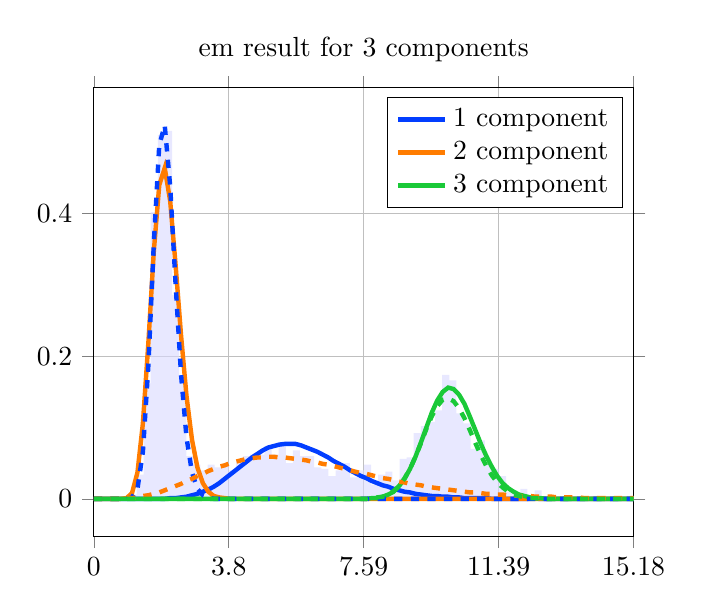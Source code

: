 \begin{tikzpicture}
\begin{axis}[title={em result for 3 components}, yticklabel style={/pgf/number format/fixed,
            /pgf/number format/precision=3}, grid={major}, yminorgrids={true}, tick align={outside}, xtick={0.0,3.796,7.592,11.387,15.183}, xmin={0.0}, xmax={15.183}, scaled y ticks={false}]
    \addplot[ybar interval, fill={blue!15}, forget plot, opacity={0.6}, draw={none}, bar width={5.0e-6}]
        table[row sep={\\}]
        {
            \\
            1.0  0.006  \\
            1.2  0.034  \\
            1.4  0.162  \\
            1.6  0.402  \\
            1.8  0.51  \\
            2.0  0.516  \\
            2.2  0.286  \\
            2.4  0.17  \\
            2.6  0.06  \\
            2.8  0.048  \\
            3.0  0.04  \\
            3.2  0.048  \\
            3.4  0.044  \\
            3.6  0.048  \\
            3.8  0.04  \\
            4.0  0.054  \\
            4.2  0.06  \\
            4.4  0.062  \\
            4.6  0.062  \\
            4.8  0.074  \\
            5.0  0.062  \\
            5.2  0.08  \\
            5.4  0.05  \\
            5.6  0.068  \\
            5.8  0.06  \\
            6.0  0.06  \\
            6.2  0.044  \\
            6.4  0.042  \\
            6.6  0.032  \\
            6.8  0.04  \\
            7.0  0.05  \\
            7.2  0.03  \\
            7.4  0.04  \\
            7.6  0.048  \\
            7.8  0.02  \\
            8.0  0.034  \\
            8.2  0.038  \\
            8.4  0.026  \\
            8.6  0.056  \\
            8.8  0.058  \\
            9.0  0.092  \\
            9.2  0.102  \\
            9.4  0.108  \\
            9.6  0.124  \\
            9.8  0.174  \\
            10.0  0.166  \\
            10.2  0.12  \\
            10.4  0.106  \\
            10.6  0.07  \\
            10.8  0.082  \\
            11.0  0.05  \\
            11.2  0.042  \\
            11.4  0.032  \\
            11.6  0.01  \\
            11.8  0.008  \\
            12.0  0.014  \\
            12.2  0.006  \\
            12.4  0.012  \\
            12.6  0.0  \\
            12.8  0.004  \\
            13.0  0.0  \\
            13.2  0.0  \\
            13.4  0.0  \\
            13.6  0.002  \\
            13.8  0.002  \\
            14.0  0.004  \\
            14.2  0.0  \\
            14.4  0.002  \\
            14.6  0.0  \\
            14.8  0.0  \\
            15.0  0.004  \\
            15.2  0.0  \\
        }
        ;
    \addplot[style={{ultra thick}}, color={rgb,1:red,0.008;green,0.243;blue,1.0}]
        table[row sep={\\}]
        {
            \\
            0.0  0.0  \\
            0.153  5.123e-19  \\
            0.307  1.278e-14  \\
            0.46  3.992e-12  \\
            0.613  2.076e-10  \\
            0.767  4.04e-9  \\
            0.92  4.225e-8  \\
            1.074  2.877e-7  \\
            1.227  1.431e-6  \\
            1.38  5.602e-6  \\
            1.534  1.815e-5  \\
            1.687  5.045e-5  \\
            1.84  0.0  \\
            1.994  0.0  \\
            2.147  0.001  \\
            2.3  0.001  \\
            2.454  0.002  \\
            2.607  0.003  \\
            2.761  0.005  \\
            2.914  0.007  \\
            3.067  0.01  \\
            3.221  0.013  \\
            3.374  0.017  \\
            3.527  0.022  \\
            3.681  0.028  \\
            3.834  0.034  \\
            3.988  0.04  \\
            4.141  0.046  \\
            4.294  0.052  \\
            4.448  0.058  \\
            4.601  0.063  \\
            4.754  0.068  \\
            4.908  0.072  \\
            5.061  0.074  \\
            5.214  0.076  \\
            5.368  0.077  \\
            5.521  0.077  \\
            5.675  0.077  \\
            5.828  0.075  \\
            5.981  0.072  \\
            6.135  0.069  \\
            6.288  0.066  \\
            6.441  0.062  \\
            6.595  0.058  \\
            6.748  0.053  \\
            6.901  0.049  \\
            7.055  0.045  \\
            7.208  0.04  \\
            7.362  0.036  \\
            7.515  0.032  \\
            7.668  0.029  \\
            7.822  0.025  \\
            7.975  0.022  \\
            8.128  0.019  \\
            8.282  0.017  \\
            8.435  0.014  \\
            8.588  0.012  \\
            8.742  0.01  \\
            8.895  0.009  \\
            9.049  0.007  \\
            9.202  0.006  \\
            9.355  0.005  \\
            9.509  0.004  \\
            9.662  0.004  \\
            9.815  0.003  \\
            9.969  0.003  \\
            10.122  0.002  \\
            10.276  0.002  \\
            10.429  0.001  \\
            10.582  0.001  \\
            10.736  0.001  \\
            10.889  0.001  \\
            11.042  0.001  \\
            11.196  0.0  \\
            11.349  0.0  \\
            11.502  0.0  \\
            11.656  0.0  \\
            11.809  0.0  \\
            11.963  0.0  \\
            12.116  0.0  \\
            12.269  9.537e-5  \\
            12.423  7.506e-5  \\
            12.576  5.894e-5  \\
            12.729  4.618e-5  \\
            12.883  3.61e-5  \\
            13.036  2.816e-5  \\
            13.189  2.192e-5  \\
            13.343  1.703e-5  \\
            13.496  1.32e-5  \\
            13.65  1.021e-5  \\
            13.803  7.888e-6  \\
            13.956  6.08e-6  \\
            14.11  4.678e-6  \\
            14.263  3.593e-6  \\
            14.416  2.754e-6  \\
            14.57  2.108e-6  \\
            14.723  1.61e-6  \\
            14.876  1.228e-6  \\
            15.03  9.355e-7  \\
            15.183  7.113e-7  \\
        }
        ;
    \addlegendentry {1 component}
    \addplot[style={{ultra thick}}, color={rgb,1:red,1.0;green,0.486;blue,0.0}]
        table[row sep={\\}]
        {
            \\
            0.0  0.0  \\
            0.153  7.688e-20  \\
            0.307  9.547e-13  \\
            0.46  5.702e-9  \\
            0.613  1.492e-6  \\
            0.767  7.035e-5  \\
            0.92  0.001  \\
            1.074  0.008  \\
            1.227  0.037  \\
            1.38  0.106  \\
            1.534  0.219  \\
            1.687  0.347  \\
            1.84  0.44  \\
            1.994  0.464  \\
            2.147  0.418  \\
            2.3  0.328  \\
            2.454  0.229  \\
            2.607  0.144  \\
            2.761  0.083  \\
            2.914  0.044  \\
            3.067  0.022  \\
            3.221  0.01  \\
            3.374  0.004  \\
            3.527  0.002  \\
            3.681  0.001  \\
            3.834  0.0  \\
            3.988  9.096e-5  \\
            4.141  3.119e-5  \\
            4.294  1.031e-5  \\
            4.448  3.295e-6  \\
            4.601  1.02e-6  \\
            4.754  3.068e-7  \\
            4.908  8.972e-8  \\
            5.061  2.556e-8  \\
            5.214  7.109e-9  \\
            5.368  1.932e-9  \\
            5.521  5.138e-10  \\
            5.675  1.339e-10  \\
            5.828  3.421e-11  \\
            5.981  8.581e-12  \\
            6.135  2.116e-12  \\
            6.288  5.13e-13  \\
            6.441  1.224e-13  \\
            6.595  2.878e-14  \\
            6.748  6.671e-15  \\
            6.901  1.525e-15  \\
            7.055  3.44e-16  \\
            7.208  7.665e-17  \\
            7.362  1.687e-17  \\
            7.515  3.672e-18  \\
            7.668  7.902e-19  \\
            7.822  1.683e-19  \\
            7.975  3.547e-20  \\
            8.128  7.403e-21  \\
            8.282  1.531e-21  \\
            8.435  3.136e-22  \\
            8.588  6.369e-23  \\
            8.742  1.282e-23  \\
            8.895  2.562e-24  \\
            9.049  5.076e-25  \\
            9.202  9.983e-26  \\
            9.355  1.949e-26  \\
            9.509  3.777e-27  \\
            9.662  7.271e-28  \\
            9.815  1.39e-28  \\
            9.969  2.641e-29  \\
            10.122  4.986e-30  \\
            10.276  9.355e-31  \\
            10.429  1.745e-31  \\
            10.582  3.236e-32  \\
            10.736  5.969e-33  \\
            10.889  1.095e-33  \\
            11.042  1.998e-34  \\
            11.196  3.626e-35  \\
            11.349  6.55e-36  \\
            11.502  1.177e-36  \\
            11.656  2.107e-37  \\
            11.809  3.752e-38  \\
            11.963  6.652e-39  \\
            12.116  1.174e-39  \\
            12.269  2.064e-40  \\
            12.423  3.613e-41  \\
            12.576  6.298e-42  \\
            12.729  1.094e-42  \\
            12.883  1.892e-43  \\
            13.036  3.26e-44  \\
            13.189  5.598e-45  \\
            13.343  9.577e-46  \\
            13.496  1.633e-46  \\
            13.65  2.774e-47  \\
            13.803  4.697e-48  \\
            13.956  7.928e-49  \\
            14.11  1.334e-49  \\
            14.263  2.237e-50  \\
            14.416  3.74e-51  \\
            14.57  6.234e-52  \\
            14.723  1.036e-52  \\
            14.876  1.717e-53  \\
            15.03  2.838e-54  \\
            15.183  4.677e-55  \\
        }
        ;
    \addlegendentry {2 component}
    \addplot[style={{ultra thick}}, color={rgb,1:red,0.102;green,0.788;blue,0.22}]
        table[row sep={\\}]
        {
            \\
            0.0  0.0  \\
            0.153  4.137e-271  \\
            0.307  6.627e-214  \\
            0.46  5.591e-181  \\
            0.613  5.414e-158  \\
            0.767  1.875e-140  \\
            0.92  2.329e-126  \\
            1.074  1.214e-114  \\
            1.227  1.15e-104  \\
            1.38  5.112e-96  \\
            1.534  2.032e-88  \\
            1.687  1.146e-81  \\
            1.84  1.288e-75  \\
            1.994  3.736e-70  \\
            2.147  3.422e-65  \\
            2.3  1.16e-60  \\
            2.454  1.654e-56  \\
            2.607  1.103e-52  \\
            2.761  3.748e-49  \\
            2.914  6.987e-46  \\
            3.067  7.598e-43  \\
            3.221  5.08e-40  \\
            3.374  2.185e-37  \\
            3.527  6.287e-35  \\
            3.681  1.252e-32  \\
            3.834  1.78e-30  \\
            3.988  1.853e-28  \\
            4.141  1.447e-26  \\
            4.294  8.657e-25  \\
            4.448  4.04e-23  \\
            4.601  1.496e-21  \\
            4.754  4.465e-20  \\
            4.908  1.088e-18  \\
            5.061  2.194e-17  \\
            5.214  3.701e-16  \\
            5.368  5.275e-15  \\
            5.521  6.416e-14  \\
            5.675  6.716e-13  \\
            5.828  6.1e-12  \\
            5.981  4.842e-11  \\
            6.135  3.383e-10  \\
            6.288  2.093e-9  \\
            6.441  1.153e-8  \\
            6.595  5.694e-8  \\
            6.748  2.53e-7  \\
            6.901  1.017e-6  \\
            7.055  3.713e-6  \\
            7.208  1.237e-5  \\
            7.362  3.772e-5  \\
            7.515  0.0  \\
            7.668  0.0  \\
            7.822  0.001  \\
            7.975  0.001  \\
            8.128  0.003  \\
            8.282  0.006  \\
            8.435  0.01  \\
            8.588  0.018  \\
            8.742  0.028  \\
            8.895  0.042  \\
            9.049  0.059  \\
            9.202  0.079  \\
            9.355  0.1  \\
            9.509  0.121  \\
            9.662  0.138  \\
            9.815  0.15  \\
            9.969  0.156  \\
            10.122  0.154  \\
            10.276  0.146  \\
            10.429  0.133  \\
            10.582  0.115  \\
            10.736  0.096  \\
            10.889  0.077  \\
            11.042  0.06  \\
            11.196  0.045  \\
            11.349  0.032  \\
            11.502  0.022  \\
            11.656  0.015  \\
            11.809  0.01  \\
            11.963  0.006  \\
            12.116  0.004  \\
            12.269  0.002  \\
            12.423  0.001  \\
            12.576  0.001  \\
            12.729  0.0  \\
            12.883  0.0  \\
            13.036  9.629e-5  \\
            13.189  4.767e-5  \\
            13.343  2.299e-5  \\
            13.496  1.08e-5  \\
            13.65  4.951e-6  \\
            13.803  2.214e-6  \\
            13.956  9.668e-7  \\
            14.11  4.124e-7  \\
            14.263  1.719e-7  \\
            14.416  7.005e-8  \\
            14.57  2.793e-8  \\
            14.723  1.09e-8  \\
            14.876  4.163e-9  \\
            15.03  1.558e-9  \\
            15.183  5.715e-10  \\
        }
        ;
    \addlegendentry {3 component}
    \addplot[style={{ultra thick, dashed}}, color={rgb,1:red,0.008;green,0.243;blue,1.0}]
        table[row sep={\\}]
        {
            \\
            0.0  0.0  \\
            0.153  1.824e-28  \\
            0.307  4.668e-18  \\
            0.46  1.602e-12  \\
            0.613  5.56e-9  \\
            0.767  1.558e-6  \\
            0.92  8.88e-5  \\
            1.074  0.002  \\
            1.227  0.014  \\
            1.38  0.066  \\
            1.534  0.187  \\
            1.687  0.358  \\
            1.84  0.496  \\
            1.994  0.524  \\
            2.147  0.439  \\
            2.3  0.301  \\
            2.454  0.174  \\
            2.607  0.086  \\
            2.761  0.037  \\
            2.914  0.014  \\
            3.067  0.005  \\
            3.221  0.002  \\
            3.374  0.0  \\
            3.527  0.0  \\
            3.681  2.822e-5  \\
            3.834  6.455e-6  \\
            3.988  1.387e-6  \\
            4.141  2.813e-7  \\
            4.294  5.408e-8  \\
            4.448  9.892e-9  \\
            4.601  1.727e-9  \\
            4.754  2.888e-10  \\
            4.908  4.637e-11  \\
            5.061  7.167e-12  \\
            5.214  1.069e-12  \\
            5.368  1.541e-13  \\
            5.521  2.151e-14  \\
            5.675  2.915e-15  \\
            5.828  3.839e-16  \\
            5.981  4.921e-17  \\
            6.135  6.149e-18  \\
            6.288  7.497e-19  \\
            6.441  8.932e-20  \\
            6.595  1.041e-20  \\
            6.748  1.187e-21  \\
            6.901  1.328e-22  \\
            7.055  1.456e-23  \\
            7.208  1.568e-24  \\
            7.362  1.659e-25  \\
            7.515  1.726e-26  \\
            7.668  1.766e-27  \\
            7.822  1.78e-28  \\
            7.975  1.767e-29  \\
            8.128  1.728e-30  \\
            8.282  1.668e-31  \\
            8.435  1.588e-32  \\
            8.588  1.492e-33  \\
            8.742  1.385e-34  \\
            8.895  1.271e-35  \\
            9.049  1.152e-36  \\
            9.202  1.033e-37  \\
            9.355  9.158e-39  \\
            9.509  8.037e-40  \\
            9.662  6.982e-41  \\
            9.815  6.006e-42  \\
            9.969  5.118e-43  \\
            10.122  4.321e-44  \\
            10.276  3.615e-45  \\
            10.429  2.999e-46  \\
            10.582  2.467e-47  \\
            10.736  2.012e-48  \\
            10.889  1.629e-49  \\
            11.042  1.308e-50  \\
            11.196  1.043e-51  \\
            11.349  8.249e-53  \\
            11.502  6.481e-54  \\
            11.656  5.057e-55  \\
            11.809  3.919e-56  \\
            11.963  3.017e-57  \\
            12.116  2.308e-58  \\
            12.269  1.755e-59  \\
            12.423  1.326e-60  \\
            12.576  9.958e-62  \\
            12.729  7.436e-63  \\
            12.883  5.522e-64  \\
            13.036  4.078e-65  \\
            13.189  2.995e-66  \\
            13.343  2.188e-67  \\
            13.496  1.591e-68  \\
            13.65  1.15e-69  \\
            13.803  8.278e-71  \\
            13.956  5.929e-72  \\
            14.11  4.226e-73  \\
            14.263  2.999e-74  \\
            14.416  2.118e-75  \\
            14.57  1.49e-76  \\
            14.723  1.043e-77  \\
            14.876  7.273e-79  \\
            15.03  5.051e-80  \\
            15.183  3.493e-81  \\
        }
        ;
    \addplot[style={{ultra thick, dashed}}, color={rgb,1:red,1.0;green,0.486;blue,0.0}]
        table[row sep={\\}]
        {
            \\
            0.0  0.0  \\
            0.153  2.03e-7  \\
            0.307  5.572e-6  \\
            0.46  3.63e-5  \\
            0.613  0.0  \\
            0.767  0.0  \\
            0.92  0.001  \\
            1.074  0.001  \\
            1.227  0.002  \\
            1.38  0.004  \\
            1.534  0.005  \\
            1.687  0.007  \\
            1.84  0.009  \\
            1.994  0.012  \\
            2.147  0.015  \\
            2.3  0.018  \\
            2.454  0.021  \\
            2.607  0.025  \\
            2.761  0.028  \\
            2.914  0.032  \\
            3.067  0.035  \\
            3.221  0.039  \\
            3.374  0.042  \\
            3.527  0.045  \\
            3.681  0.047  \\
            3.834  0.05  \\
            3.988  0.052  \\
            4.141  0.054  \\
            4.294  0.056  \\
            4.448  0.057  \\
            4.601  0.058  \\
            4.754  0.058  \\
            4.908  0.059  \\
            5.061  0.059  \\
            5.214  0.058  \\
            5.368  0.058  \\
            5.521  0.057  \\
            5.675  0.056  \\
            5.828  0.055  \\
            5.981  0.054  \\
            6.135  0.052  \\
            6.288  0.051  \\
            6.441  0.049  \\
            6.595  0.048  \\
            6.748  0.046  \\
            6.901  0.044  \\
            7.055  0.042  \\
            7.208  0.04  \\
            7.362  0.038  \\
            7.515  0.036  \\
            7.668  0.035  \\
            7.822  0.033  \\
            7.975  0.031  \\
            8.128  0.029  \\
            8.282  0.028  \\
            8.435  0.026  \\
            8.588  0.024  \\
            8.742  0.023  \\
            8.895  0.021  \\
            9.049  0.02  \\
            9.202  0.019  \\
            9.355  0.017  \\
            9.509  0.016  \\
            9.662  0.015  \\
            9.815  0.014  \\
            9.969  0.013  \\
            10.122  0.012  \\
            10.276  0.011  \\
            10.429  0.01  \\
            10.582  0.009  \\
            10.736  0.009  \\
            10.889  0.008  \\
            11.042  0.007  \\
            11.196  0.007  \\
            11.349  0.006  \\
            11.502  0.006  \\
            11.656  0.005  \\
            11.809  0.005  \\
            11.963  0.004  \\
            12.116  0.004  \\
            12.269  0.004  \\
            12.423  0.003  \\
            12.576  0.003  \\
            12.729  0.003  \\
            12.883  0.003  \\
            13.036  0.002  \\
            13.189  0.002  \\
            13.343  0.002  \\
            13.496  0.002  \\
            13.65  0.002  \\
            13.803  0.001  \\
            13.956  0.001  \\
            14.11  0.001  \\
            14.263  0.001  \\
            14.416  0.001  \\
            14.57  0.001  \\
            14.723  0.001  \\
            14.876  0.001  \\
            15.03  0.001  \\
            15.183  0.001  \\
        }
        ;
    \addplot[style={{ultra thick, dashed}}, color={rgb,1:red,0.102;green,0.788;blue,0.22}]
        table[row sep={\\}]
        {
            \\
            0.0  0.0  \\
            0.153  4.328e-277  \\
            0.307  1.619e-218  \\
            0.46  8.303e-185  \\
            0.613  2.818e-161  \\
            0.767  2.529e-143  \\
            0.92  6.727e-129  \\
            1.074  6.578e-117  \\
            1.227  1.063e-106  \\
            1.38  7.475e-98  \\
            1.534  4.439e-90  \\
            1.687  3.567e-83  \\
            1.84  5.496e-77  \\
            1.994  2.117e-71  \\
            2.147  2.502e-66  \\
            2.3  1.069e-61  \\
            2.454  1.881e-57  \\
            2.607  1.52e-53  \\
            2.761  6.159e-50  \\
            2.914  1.349e-46  \\
            3.067  1.702e-43  \\
            3.221  1.305e-40  \\
            3.374  6.367e-38  \\
            3.527  2.058e-35  \\
            3.681  4.567e-33  \\
            3.834  7.17e-31  \\
            3.988  8.185e-29  \\
            4.141  6.96e-27  \\
            4.294  4.503e-25  \\
            4.448  2.26e-23  \\
            4.601  8.953e-22  \\
            4.754  2.843e-20  \\
            4.908  7.336e-19  \\
            5.061  1.559e-17  \\
            5.214  2.759e-16  \\
            5.368  4.11e-15  \\
            5.521  5.204e-14  \\
            5.675  5.652e-13  \\
            5.828  5.307e-12  \\
            5.981  4.342e-11  \\
            6.135  3.116e-10  \\
            6.288  1.975e-9  \\
            6.441  1.112e-8  \\
            6.595  5.592e-8  \\
            6.748  2.525e-7  \\
            6.901  1.029e-6  \\
            7.055  3.8e-6  \\
            7.208  1.277e-5  \\
            7.362  3.924e-5  \\
            7.515  0.0  \\
            7.668  0.0  \\
            7.822  0.001  \\
            7.975  0.002  \\
            8.128  0.003  \\
            8.282  0.006  \\
            8.435  0.011  \\
            8.588  0.018  \\
            8.742  0.029  \\
            8.895  0.042  \\
            9.049  0.059  \\
            9.202  0.078  \\
            9.355  0.098  \\
            9.509  0.116  \\
            9.662  0.13  \\
            9.815  0.139  \\
            9.969  0.141  \\
            10.122  0.137  \\
            10.276  0.127  \\
            10.429  0.113  \\
            10.582  0.096  \\
            10.736  0.078  \\
            10.889  0.061  \\
            11.042  0.046  \\
            11.196  0.033  \\
            11.349  0.023  \\
            11.502  0.016  \\
            11.656  0.01  \\
            11.809  0.006  \\
            11.963  0.004  \\
            12.116  0.002  \\
            12.269  0.001  \\
            12.423  0.001  \\
            12.576  0.0  \\
            12.729  0.0  \\
            12.883  0.0  \\
            13.036  4.928e-5  \\
            13.189  2.352e-5  \\
            13.343  1.092e-5  \\
            13.496  4.943e-6  \\
            13.65  2.18e-6  \\
            13.803  9.374e-7  \\
            13.956  3.934e-7  \\
            14.11  1.611e-7  \\
            14.263  6.448e-8  \\
            14.416  2.521e-8  \\
            14.57  9.64e-9  \\
            14.723  3.605e-9  \\
            14.876  1.32e-9  \\
            15.03  4.728e-10  \\
            15.183  1.66e-10  \\
        }
        ;
\end{axis}
\end{tikzpicture}
